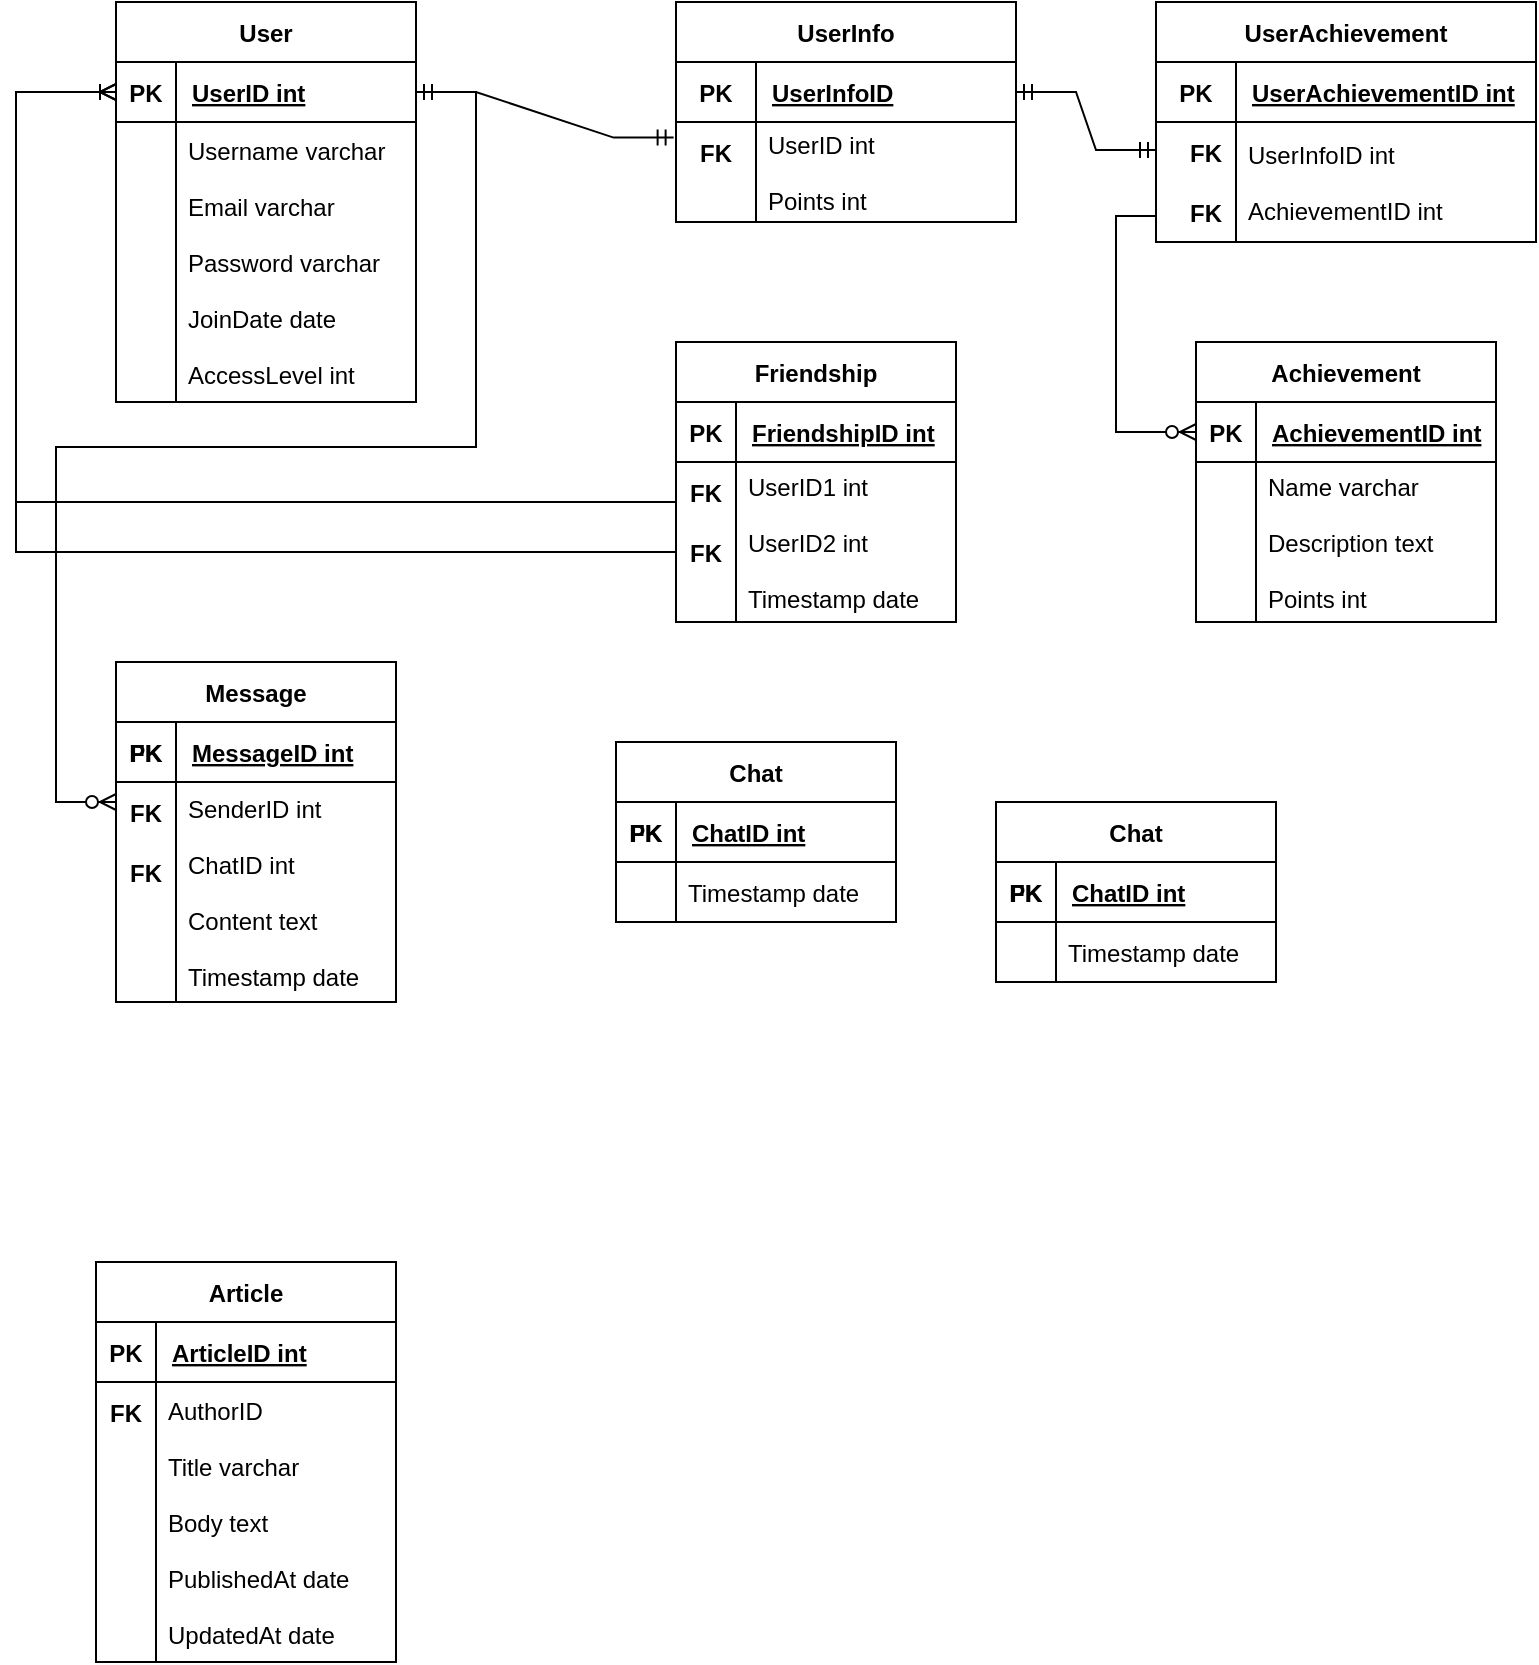<mxfile version="23.1.3" type="device">
  <diagram id="R2lEEEUBdFMjLlhIrx00" name="Page-1">
    <mxGraphModel dx="3774" dy="1178" grid="1" gridSize="10" guides="1" tooltips="1" connect="1" arrows="1" fold="1" page="1" pageScale="1" pageWidth="850" pageHeight="1100" math="0" shadow="0" extFonts="Permanent Marker^https://fonts.googleapis.com/css?family=Permanent+Marker">
      <root>
        <mxCell id="0" />
        <mxCell id="1" parent="0" />
        <mxCell id="C-vyLk0tnHw3VtMMgP7b-23" value="User" style="shape=table;startSize=30;container=1;collapsible=1;childLayout=tableLayout;fixedRows=1;rowLines=0;fontStyle=1;align=center;resizeLast=1;" parent="1" vertex="1">
          <mxGeometry x="-1580" y="40" width="150" height="200" as="geometry" />
        </mxCell>
        <mxCell id="C-vyLk0tnHw3VtMMgP7b-24" value="" style="shape=partialRectangle;collapsible=0;dropTarget=0;pointerEvents=0;fillColor=none;points=[[0,0.5],[1,0.5]];portConstraint=eastwest;top=0;left=0;right=0;bottom=1;" parent="C-vyLk0tnHw3VtMMgP7b-23" vertex="1">
          <mxGeometry y="30" width="150" height="30" as="geometry" />
        </mxCell>
        <mxCell id="C-vyLk0tnHw3VtMMgP7b-25" value="PK" style="shape=partialRectangle;overflow=hidden;connectable=0;fillColor=none;top=0;left=0;bottom=0;right=0;fontStyle=1;" parent="C-vyLk0tnHw3VtMMgP7b-24" vertex="1">
          <mxGeometry width="30" height="30" as="geometry">
            <mxRectangle width="30" height="30" as="alternateBounds" />
          </mxGeometry>
        </mxCell>
        <mxCell id="C-vyLk0tnHw3VtMMgP7b-26" value="UserID int" style="shape=partialRectangle;overflow=hidden;connectable=0;fillColor=none;top=0;left=0;bottom=0;right=0;align=left;spacingLeft=6;fontStyle=5;" parent="C-vyLk0tnHw3VtMMgP7b-24" vertex="1">
          <mxGeometry x="30" width="120" height="30" as="geometry">
            <mxRectangle width="120" height="30" as="alternateBounds" />
          </mxGeometry>
        </mxCell>
        <mxCell id="C-vyLk0tnHw3VtMMgP7b-27" value="" style="shape=partialRectangle;collapsible=0;dropTarget=0;pointerEvents=0;fillColor=none;points=[[0,0.5],[1,0.5]];portConstraint=eastwest;top=0;left=0;right=0;bottom=0;" parent="C-vyLk0tnHw3VtMMgP7b-23" vertex="1">
          <mxGeometry y="60" width="150" height="140" as="geometry" />
        </mxCell>
        <mxCell id="C-vyLk0tnHw3VtMMgP7b-28" value="" style="shape=partialRectangle;overflow=hidden;connectable=0;fillColor=none;top=0;left=0;bottom=0;right=0;" parent="C-vyLk0tnHw3VtMMgP7b-27" vertex="1">
          <mxGeometry width="30" height="140" as="geometry">
            <mxRectangle width="30" height="140" as="alternateBounds" />
          </mxGeometry>
        </mxCell>
        <mxCell id="C-vyLk0tnHw3VtMMgP7b-29" value="Username varchar&#xa;&#xa;Email varchar&#xa;&#xa;Password varchar&#xa;&#xa;JoinDate date&#xa;&#xa;AccessLevel int" style="shape=partialRectangle;overflow=hidden;connectable=0;fillColor=none;top=0;left=0;bottom=0;right=0;align=left;spacingLeft=6;spacingTop=0;spacing=0;horizontal=1;spacingBottom=0;" parent="C-vyLk0tnHw3VtMMgP7b-27" vertex="1">
          <mxGeometry x="30" width="120" height="140" as="geometry">
            <mxRectangle width="120" height="140" as="alternateBounds" />
          </mxGeometry>
        </mxCell>
        <mxCell id="DeFABWRYfNXEPVZSCu6M-2" value="UserInfo" style="shape=table;startSize=30;container=1;collapsible=1;childLayout=tableLayout;fixedRows=1;rowLines=0;fontStyle=1;align=center;resizeLast=1;" vertex="1" parent="1">
          <mxGeometry x="-1300" y="40" width="170" height="110" as="geometry" />
        </mxCell>
        <mxCell id="DeFABWRYfNXEPVZSCu6M-3" value="" style="shape=partialRectangle;collapsible=0;dropTarget=0;pointerEvents=0;fillColor=none;points=[[0,0.5],[1,0.5]];portConstraint=eastwest;top=0;left=0;right=0;bottom=1;" vertex="1" parent="DeFABWRYfNXEPVZSCu6M-2">
          <mxGeometry y="30" width="170" height="30" as="geometry" />
        </mxCell>
        <mxCell id="DeFABWRYfNXEPVZSCu6M-4" value="PK" style="shape=partialRectangle;overflow=hidden;connectable=0;fillColor=none;top=0;left=0;bottom=0;right=0;fontStyle=1;" vertex="1" parent="DeFABWRYfNXEPVZSCu6M-3">
          <mxGeometry width="40" height="30" as="geometry">
            <mxRectangle width="40" height="30" as="alternateBounds" />
          </mxGeometry>
        </mxCell>
        <mxCell id="DeFABWRYfNXEPVZSCu6M-5" value="UserInfoID" style="shape=partialRectangle;overflow=hidden;connectable=0;fillColor=none;top=0;left=0;bottom=0;right=0;align=left;spacingLeft=6;fontStyle=5;" vertex="1" parent="DeFABWRYfNXEPVZSCu6M-3">
          <mxGeometry x="40" width="130" height="30" as="geometry">
            <mxRectangle width="130" height="30" as="alternateBounds" />
          </mxGeometry>
        </mxCell>
        <mxCell id="DeFABWRYfNXEPVZSCu6M-6" value="" style="shape=partialRectangle;collapsible=0;dropTarget=0;pointerEvents=0;fillColor=none;points=[[0,0.5],[1,0.5]];portConstraint=eastwest;top=0;left=0;right=0;bottom=0;" vertex="1" parent="DeFABWRYfNXEPVZSCu6M-2">
          <mxGeometry y="60" width="170" height="50" as="geometry" />
        </mxCell>
        <mxCell id="DeFABWRYfNXEPVZSCu6M-7" value="" style="shape=partialRectangle;overflow=hidden;connectable=0;fillColor=none;top=0;left=0;bottom=0;right=0;" vertex="1" parent="DeFABWRYfNXEPVZSCu6M-6">
          <mxGeometry width="40" height="50" as="geometry">
            <mxRectangle width="40" height="50" as="alternateBounds" />
          </mxGeometry>
        </mxCell>
        <mxCell id="DeFABWRYfNXEPVZSCu6M-8" value="UserID int&#xa;&#xa;Points int" style="shape=partialRectangle;overflow=hidden;connectable=0;fillColor=none;top=0;left=0;bottom=0;right=0;align=left;spacingLeft=6;spacingTop=0;spacing=0;horizontal=1;spacingBottom=0;" vertex="1" parent="DeFABWRYfNXEPVZSCu6M-6">
          <mxGeometry x="40" width="130" height="50" as="geometry">
            <mxRectangle width="130" height="50" as="alternateBounds" />
          </mxGeometry>
        </mxCell>
        <mxCell id="DeFABWRYfNXEPVZSCu6M-16" value="FK" style="shape=partialRectangle;overflow=hidden;connectable=0;fillColor=none;top=0;left=0;bottom=0;right=0;fontStyle=1;" vertex="1" parent="1">
          <mxGeometry x="-1580" y="400" width="30" height="30" as="geometry">
            <mxRectangle width="30" height="30" as="alternateBounds" />
          </mxGeometry>
        </mxCell>
        <mxCell id="DeFABWRYfNXEPVZSCu6M-18" value="Friendship" style="shape=table;startSize=30;container=1;collapsible=1;childLayout=tableLayout;fixedRows=1;rowLines=0;fontStyle=1;align=center;resizeLast=1;" vertex="1" parent="1">
          <mxGeometry x="-1300" y="210" width="140" height="140" as="geometry" />
        </mxCell>
        <mxCell id="DeFABWRYfNXEPVZSCu6M-19" value="" style="shape=partialRectangle;collapsible=0;dropTarget=0;pointerEvents=0;fillColor=none;points=[[0,0.5],[1,0.5]];portConstraint=eastwest;top=0;left=0;right=0;bottom=1;" vertex="1" parent="DeFABWRYfNXEPVZSCu6M-18">
          <mxGeometry y="30" width="140" height="30" as="geometry" />
        </mxCell>
        <mxCell id="DeFABWRYfNXEPVZSCu6M-20" value="PK" style="shape=partialRectangle;overflow=hidden;connectable=0;fillColor=none;top=0;left=0;bottom=0;right=0;fontStyle=1;" vertex="1" parent="DeFABWRYfNXEPVZSCu6M-19">
          <mxGeometry width="30" height="30" as="geometry">
            <mxRectangle width="30" height="30" as="alternateBounds" />
          </mxGeometry>
        </mxCell>
        <mxCell id="DeFABWRYfNXEPVZSCu6M-21" value="FriendshipID int" style="shape=partialRectangle;overflow=hidden;connectable=0;fillColor=none;top=0;left=0;bottom=0;right=0;align=left;spacingLeft=6;fontStyle=5;" vertex="1" parent="DeFABWRYfNXEPVZSCu6M-19">
          <mxGeometry x="30" width="110" height="30" as="geometry">
            <mxRectangle width="110" height="30" as="alternateBounds" />
          </mxGeometry>
        </mxCell>
        <mxCell id="DeFABWRYfNXEPVZSCu6M-22" value="" style="shape=partialRectangle;collapsible=0;dropTarget=0;pointerEvents=0;fillColor=none;points=[[0,0.5],[1,0.5]];portConstraint=eastwest;top=0;left=0;right=0;bottom=0;" vertex="1" parent="DeFABWRYfNXEPVZSCu6M-18">
          <mxGeometry y="60" width="140" height="80" as="geometry" />
        </mxCell>
        <mxCell id="DeFABWRYfNXEPVZSCu6M-23" value="" style="shape=partialRectangle;overflow=hidden;connectable=0;fillColor=none;top=0;left=0;bottom=0;right=0;" vertex="1" parent="DeFABWRYfNXEPVZSCu6M-22">
          <mxGeometry width="30" height="80" as="geometry">
            <mxRectangle width="30" height="80" as="alternateBounds" />
          </mxGeometry>
        </mxCell>
        <mxCell id="DeFABWRYfNXEPVZSCu6M-24" value="UserID1 int&#xa;&#xa;UserID2 int&#xa;&#xa;Timestamp date" style="shape=partialRectangle;overflow=hidden;connectable=0;fillColor=none;top=0;left=0;bottom=0;right=0;align=left;spacingLeft=6;spacingTop=0;spacing=0;horizontal=1;spacingBottom=0;" vertex="1" parent="DeFABWRYfNXEPVZSCu6M-22">
          <mxGeometry x="30" width="110" height="80" as="geometry">
            <mxRectangle width="110" height="80" as="alternateBounds" />
          </mxGeometry>
        </mxCell>
        <mxCell id="DeFABWRYfNXEPVZSCu6M-25" value="FK" style="shape=partialRectangle;overflow=hidden;connectable=0;fillColor=none;top=0;left=0;bottom=0;right=0;fontStyle=1;" vertex="1" parent="1">
          <mxGeometry x="-1300" y="270" width="30" height="30" as="geometry">
            <mxRectangle width="30" height="30" as="alternateBounds" />
          </mxGeometry>
        </mxCell>
        <mxCell id="DeFABWRYfNXEPVZSCu6M-26" value="FK" style="shape=partialRectangle;overflow=hidden;connectable=0;fillColor=none;top=0;left=0;bottom=0;right=0;fontStyle=1;" vertex="1" parent="1">
          <mxGeometry x="-1300" y="300" width="30" height="30" as="geometry">
            <mxRectangle width="30" height="30" as="alternateBounds" />
          </mxGeometry>
        </mxCell>
        <mxCell id="DeFABWRYfNXEPVZSCu6M-36" value="Achievement" style="shape=table;startSize=30;container=1;collapsible=1;childLayout=tableLayout;fixedRows=1;rowLines=0;fontStyle=1;align=center;resizeLast=1;" vertex="1" parent="1">
          <mxGeometry x="-1040" y="210" width="150" height="140" as="geometry" />
        </mxCell>
        <mxCell id="DeFABWRYfNXEPVZSCu6M-37" value="" style="shape=partialRectangle;collapsible=0;dropTarget=0;pointerEvents=0;fillColor=none;points=[[0,0.5],[1,0.5]];portConstraint=eastwest;top=0;left=0;right=0;bottom=1;" vertex="1" parent="DeFABWRYfNXEPVZSCu6M-36">
          <mxGeometry y="30" width="150" height="30" as="geometry" />
        </mxCell>
        <mxCell id="DeFABWRYfNXEPVZSCu6M-38" value="PK" style="shape=partialRectangle;overflow=hidden;connectable=0;fillColor=none;top=0;left=0;bottom=0;right=0;fontStyle=1;" vertex="1" parent="DeFABWRYfNXEPVZSCu6M-37">
          <mxGeometry width="30" height="30" as="geometry">
            <mxRectangle width="30" height="30" as="alternateBounds" />
          </mxGeometry>
        </mxCell>
        <mxCell id="DeFABWRYfNXEPVZSCu6M-39" value="AchievementID int" style="shape=partialRectangle;overflow=hidden;connectable=0;fillColor=none;top=0;left=0;bottom=0;right=0;align=left;spacingLeft=6;fontStyle=5;" vertex="1" parent="DeFABWRYfNXEPVZSCu6M-37">
          <mxGeometry x="30" width="120" height="30" as="geometry">
            <mxRectangle width="120" height="30" as="alternateBounds" />
          </mxGeometry>
        </mxCell>
        <mxCell id="DeFABWRYfNXEPVZSCu6M-40" value="" style="shape=partialRectangle;collapsible=0;dropTarget=0;pointerEvents=0;fillColor=none;points=[[0,0.5],[1,0.5]];portConstraint=eastwest;top=0;left=0;right=0;bottom=0;" vertex="1" parent="DeFABWRYfNXEPVZSCu6M-36">
          <mxGeometry y="60" width="150" height="80" as="geometry" />
        </mxCell>
        <mxCell id="DeFABWRYfNXEPVZSCu6M-41" value="" style="shape=partialRectangle;overflow=hidden;connectable=0;fillColor=none;top=0;left=0;bottom=0;right=0;" vertex="1" parent="DeFABWRYfNXEPVZSCu6M-40">
          <mxGeometry width="30" height="80" as="geometry">
            <mxRectangle width="30" height="80" as="alternateBounds" />
          </mxGeometry>
        </mxCell>
        <mxCell id="DeFABWRYfNXEPVZSCu6M-42" value="Name varchar&#xa;&#xa;Description text&#xa;&#xa;Points int" style="shape=partialRectangle;overflow=hidden;connectable=0;fillColor=none;top=0;left=0;bottom=0;right=0;align=left;spacingLeft=6;spacingTop=0;spacing=0;horizontal=1;spacingBottom=0;" vertex="1" parent="DeFABWRYfNXEPVZSCu6M-40">
          <mxGeometry x="30" width="120" height="80" as="geometry">
            <mxRectangle width="120" height="80" as="alternateBounds" />
          </mxGeometry>
        </mxCell>
        <mxCell id="DeFABWRYfNXEPVZSCu6M-60" value="UserAchievement" style="shape=table;startSize=30;container=1;collapsible=1;childLayout=tableLayout;fixedRows=1;rowLines=0;fontStyle=1;align=center;resizeLast=1;" vertex="1" parent="1">
          <mxGeometry x="-1060" y="40" width="190" height="120" as="geometry" />
        </mxCell>
        <mxCell id="DeFABWRYfNXEPVZSCu6M-61" value="" style="shape=partialRectangle;collapsible=0;dropTarget=0;pointerEvents=0;fillColor=none;points=[[0,0.5],[1,0.5]];portConstraint=eastwest;top=0;left=0;right=0;bottom=1;" vertex="1" parent="DeFABWRYfNXEPVZSCu6M-60">
          <mxGeometry y="30" width="190" height="30" as="geometry" />
        </mxCell>
        <mxCell id="DeFABWRYfNXEPVZSCu6M-62" value="PK" style="shape=partialRectangle;overflow=hidden;connectable=0;fillColor=none;top=0;left=0;bottom=0;right=0;fontStyle=1;" vertex="1" parent="DeFABWRYfNXEPVZSCu6M-61">
          <mxGeometry width="40" height="30" as="geometry">
            <mxRectangle width="40" height="30" as="alternateBounds" />
          </mxGeometry>
        </mxCell>
        <mxCell id="DeFABWRYfNXEPVZSCu6M-63" value="UserAchievementID int" style="shape=partialRectangle;overflow=hidden;connectable=0;fillColor=none;top=0;left=0;bottom=0;right=0;align=left;spacingLeft=6;fontStyle=5;" vertex="1" parent="DeFABWRYfNXEPVZSCu6M-61">
          <mxGeometry x="40" width="150" height="30" as="geometry">
            <mxRectangle width="150" height="30" as="alternateBounds" />
          </mxGeometry>
        </mxCell>
        <mxCell id="DeFABWRYfNXEPVZSCu6M-64" value="" style="shape=partialRectangle;collapsible=0;dropTarget=0;pointerEvents=0;fillColor=none;points=[[0,0.5],[1,0.5]];portConstraint=eastwest;top=0;left=0;right=0;bottom=0;" vertex="1" parent="DeFABWRYfNXEPVZSCu6M-60">
          <mxGeometry y="60" width="190" height="60" as="geometry" />
        </mxCell>
        <mxCell id="DeFABWRYfNXEPVZSCu6M-65" value="" style="shape=partialRectangle;overflow=hidden;connectable=0;fillColor=none;top=0;left=0;bottom=0;right=0;" vertex="1" parent="DeFABWRYfNXEPVZSCu6M-64">
          <mxGeometry width="40" height="60" as="geometry">
            <mxRectangle width="40" height="60" as="alternateBounds" />
          </mxGeometry>
        </mxCell>
        <mxCell id="DeFABWRYfNXEPVZSCu6M-66" value="UserInfoID int&#xa;&#xa;AchievementID int" style="shape=partialRectangle;overflow=hidden;connectable=0;fillColor=none;top=0;left=0;bottom=0;right=0;align=left;spacingLeft=6;spacingTop=0;spacing=0;horizontal=1;spacingBottom=0;" vertex="1" parent="DeFABWRYfNXEPVZSCu6M-64">
          <mxGeometry x="40" width="150" height="60" as="geometry">
            <mxRectangle width="150" height="60" as="alternateBounds" />
          </mxGeometry>
        </mxCell>
        <mxCell id="DeFABWRYfNXEPVZSCu6M-71" value="FK" style="shape=partialRectangle;overflow=hidden;connectable=0;fillColor=none;top=0;left=0;bottom=0;right=0;fontStyle=1;" vertex="1" parent="1">
          <mxGeometry x="-1050" y="100" width="30" height="30" as="geometry">
            <mxRectangle width="30" height="30" as="alternateBounds" />
          </mxGeometry>
        </mxCell>
        <mxCell id="DeFABWRYfNXEPVZSCu6M-72" value="Article" style="shape=table;startSize=30;container=1;collapsible=1;childLayout=tableLayout;fixedRows=1;rowLines=0;fontStyle=1;align=center;resizeLast=1;" vertex="1" parent="1">
          <mxGeometry x="-1590" y="670" width="150" height="200" as="geometry" />
        </mxCell>
        <mxCell id="DeFABWRYfNXEPVZSCu6M-73" value="" style="shape=partialRectangle;collapsible=0;dropTarget=0;pointerEvents=0;fillColor=none;points=[[0,0.5],[1,0.5]];portConstraint=eastwest;top=0;left=0;right=0;bottom=1;" vertex="1" parent="DeFABWRYfNXEPVZSCu6M-72">
          <mxGeometry y="30" width="150" height="30" as="geometry" />
        </mxCell>
        <mxCell id="DeFABWRYfNXEPVZSCu6M-74" value="PK" style="shape=partialRectangle;overflow=hidden;connectable=0;fillColor=none;top=0;left=0;bottom=0;right=0;fontStyle=1;" vertex="1" parent="DeFABWRYfNXEPVZSCu6M-73">
          <mxGeometry width="30" height="30" as="geometry">
            <mxRectangle width="30" height="30" as="alternateBounds" />
          </mxGeometry>
        </mxCell>
        <mxCell id="DeFABWRYfNXEPVZSCu6M-75" value="ArticleID int" style="shape=partialRectangle;overflow=hidden;connectable=0;fillColor=none;top=0;left=0;bottom=0;right=0;align=left;spacingLeft=6;fontStyle=5;" vertex="1" parent="DeFABWRYfNXEPVZSCu6M-73">
          <mxGeometry x="30" width="120" height="30" as="geometry">
            <mxRectangle width="120" height="30" as="alternateBounds" />
          </mxGeometry>
        </mxCell>
        <mxCell id="DeFABWRYfNXEPVZSCu6M-76" value="" style="shape=partialRectangle;collapsible=0;dropTarget=0;pointerEvents=0;fillColor=none;points=[[0,0.5],[1,0.5]];portConstraint=eastwest;top=0;left=0;right=0;bottom=0;" vertex="1" parent="DeFABWRYfNXEPVZSCu6M-72">
          <mxGeometry y="60" width="150" height="140" as="geometry" />
        </mxCell>
        <mxCell id="DeFABWRYfNXEPVZSCu6M-77" value="" style="shape=partialRectangle;overflow=hidden;connectable=0;fillColor=none;top=0;left=0;bottom=0;right=0;" vertex="1" parent="DeFABWRYfNXEPVZSCu6M-76">
          <mxGeometry width="30" height="140" as="geometry">
            <mxRectangle width="30" height="140" as="alternateBounds" />
          </mxGeometry>
        </mxCell>
        <mxCell id="DeFABWRYfNXEPVZSCu6M-78" value="AuthorID&#xa;&#xa;Title varchar&#xa;&#xa;Body text&#xa;&#xa;PublishedAt date&#xa;&#xa;UpdatedAt date" style="shape=partialRectangle;overflow=hidden;connectable=0;fillColor=none;top=0;left=0;bottom=0;right=0;align=left;spacingLeft=6;spacingTop=0;spacing=0;horizontal=1;spacingBottom=0;" vertex="1" parent="DeFABWRYfNXEPVZSCu6M-76">
          <mxGeometry x="30" width="120" height="140" as="geometry">
            <mxRectangle width="120" height="140" as="alternateBounds" />
          </mxGeometry>
        </mxCell>
        <mxCell id="DeFABWRYfNXEPVZSCu6M-80" value="" style="shape=partialRectangle;overflow=hidden;connectable=0;fillColor=none;top=0;left=0;bottom=0;right=0;fontStyle=1;" vertex="1" parent="1">
          <mxGeometry x="-1295" y="130" width="30" height="30" as="geometry">
            <mxRectangle width="30" height="30" as="alternateBounds" />
          </mxGeometry>
        </mxCell>
        <mxCell id="DeFABWRYfNXEPVZSCu6M-9" value="Message" style="shape=table;startSize=30;container=1;collapsible=1;childLayout=tableLayout;fixedRows=1;rowLines=0;fontStyle=1;align=center;resizeLast=1;" vertex="1" parent="1">
          <mxGeometry x="-1580" y="370" width="140" height="170" as="geometry" />
        </mxCell>
        <mxCell id="DeFABWRYfNXEPVZSCu6M-10" value="" style="shape=partialRectangle;collapsible=0;dropTarget=0;pointerEvents=0;fillColor=none;points=[[0,0.5],[1,0.5]];portConstraint=eastwest;top=0;left=0;right=0;bottom=1;" vertex="1" parent="DeFABWRYfNXEPVZSCu6M-9">
          <mxGeometry y="30" width="140" height="30" as="geometry" />
        </mxCell>
        <mxCell id="DeFABWRYfNXEPVZSCu6M-11" value="PK" style="shape=partialRectangle;overflow=hidden;connectable=0;fillColor=none;top=0;left=0;bottom=0;right=0;fontStyle=1;" vertex="1" parent="DeFABWRYfNXEPVZSCu6M-10">
          <mxGeometry width="30" height="30" as="geometry">
            <mxRectangle width="30" height="30" as="alternateBounds" />
          </mxGeometry>
        </mxCell>
        <mxCell id="DeFABWRYfNXEPVZSCu6M-12" value="MessageID int" style="shape=partialRectangle;overflow=hidden;connectable=0;fillColor=none;top=0;left=0;bottom=0;right=0;align=left;spacingLeft=6;fontStyle=5;" vertex="1" parent="DeFABWRYfNXEPVZSCu6M-10">
          <mxGeometry x="30" width="110" height="30" as="geometry">
            <mxRectangle width="110" height="30" as="alternateBounds" />
          </mxGeometry>
        </mxCell>
        <mxCell id="DeFABWRYfNXEPVZSCu6M-13" value="" style="shape=partialRectangle;collapsible=0;dropTarget=0;pointerEvents=0;fillColor=none;points=[[0,0.5],[1,0.5]];portConstraint=eastwest;top=0;left=0;right=0;bottom=0;" vertex="1" parent="DeFABWRYfNXEPVZSCu6M-9">
          <mxGeometry y="60" width="140" height="110" as="geometry" />
        </mxCell>
        <mxCell id="DeFABWRYfNXEPVZSCu6M-14" value="" style="shape=partialRectangle;overflow=hidden;connectable=0;fillColor=none;top=0;left=0;bottom=0;right=0;" vertex="1" parent="DeFABWRYfNXEPVZSCu6M-13">
          <mxGeometry width="30" height="110" as="geometry">
            <mxRectangle width="30" height="110" as="alternateBounds" />
          </mxGeometry>
        </mxCell>
        <mxCell id="DeFABWRYfNXEPVZSCu6M-15" value="SenderID int&#xa;&#xa;ChatID int&#xa;&#xa;Content text&#xa;&#xa;Timestamp date" style="shape=partialRectangle;overflow=hidden;connectable=0;fillColor=none;top=0;left=0;bottom=0;right=0;align=left;spacingLeft=6;spacingTop=0;spacing=0;horizontal=1;spacingBottom=0;" vertex="1" parent="DeFABWRYfNXEPVZSCu6M-13">
          <mxGeometry x="30" width="110" height="110" as="geometry">
            <mxRectangle width="110" height="110" as="alternateBounds" />
          </mxGeometry>
        </mxCell>
        <mxCell id="DeFABWRYfNXEPVZSCu6M-81" value="FK" style="shape=partialRectangle;overflow=hidden;connectable=0;fillColor=none;top=0;left=0;bottom=0;right=0;fontStyle=1;" vertex="1" parent="1">
          <mxGeometry x="-1580" y="430" width="30" height="30" as="geometry">
            <mxRectangle width="30" height="30" as="alternateBounds" />
          </mxGeometry>
        </mxCell>
        <mxCell id="DeFABWRYfNXEPVZSCu6M-82" value="FK" style="shape=partialRectangle;overflow=hidden;connectable=0;fillColor=none;top=0;left=0;bottom=0;right=0;fontStyle=1;" vertex="1" parent="1">
          <mxGeometry x="-1580" y="460" width="30" height="30" as="geometry">
            <mxRectangle width="30" height="30" as="alternateBounds" />
          </mxGeometry>
        </mxCell>
        <mxCell id="DeFABWRYfNXEPVZSCu6M-83" value="FK" style="shape=partialRectangle;overflow=hidden;connectable=0;fillColor=none;top=0;left=0;bottom=0;right=0;fontStyle=1;" vertex="1" parent="1">
          <mxGeometry x="-1590" y="730" width="30" height="30" as="geometry">
            <mxRectangle width="30" height="30" as="alternateBounds" />
          </mxGeometry>
        </mxCell>
        <mxCell id="DeFABWRYfNXEPVZSCu6M-86" value="" style="edgeStyle=entityRelationEdgeStyle;fontSize=12;html=1;endArrow=ERzeroToMany;endFill=1;rounded=0;exitX=1;exitY=0.5;exitDx=0;exitDy=0;" edge="1" parent="1" source="C-vyLk0tnHw3VtMMgP7b-24">
          <mxGeometry width="100" height="100" relative="1" as="geometry">
            <mxPoint x="-1430" y="90" as="sourcePoint" />
            <mxPoint x="-1580" y="440" as="targetPoint" />
            <Array as="points">
              <mxPoint x="-1420" y="440" />
            </Array>
          </mxGeometry>
        </mxCell>
        <mxCell id="DeFABWRYfNXEPVZSCu6M-87" value="" style="edgeStyle=entityRelationEdgeStyle;fontSize=12;html=1;endArrow=ERmandOne;startArrow=ERmandOne;rounded=0;entryX=-0.007;entryY=0.156;entryDx=0;entryDy=0;entryPerimeter=0;exitX=1;exitY=0.5;exitDx=0;exitDy=0;" edge="1" parent="1" source="C-vyLk0tnHw3VtMMgP7b-24" target="DeFABWRYfNXEPVZSCu6M-6">
          <mxGeometry width="100" height="100" relative="1" as="geometry">
            <mxPoint x="-1430" y="90" as="sourcePoint" />
            <mxPoint x="-1320" y="150" as="targetPoint" />
          </mxGeometry>
        </mxCell>
        <mxCell id="DeFABWRYfNXEPVZSCu6M-88" value="" style="edgeStyle=entityRelationEdgeStyle;fontSize=12;html=1;endArrow=ERmandOne;startArrow=ERmandOne;rounded=0;entryX=0;entryY=0.233;entryDx=0;entryDy=0;entryPerimeter=0;exitX=1;exitY=0.5;exitDx=0;exitDy=0;" edge="1" parent="1" source="DeFABWRYfNXEPVZSCu6M-3" target="DeFABWRYfNXEPVZSCu6M-64">
          <mxGeometry width="100" height="100" relative="1" as="geometry">
            <mxPoint x="-1160" y="90" as="sourcePoint" />
            <mxPoint x="-1060" y="-10" as="targetPoint" />
          </mxGeometry>
        </mxCell>
        <mxCell id="DeFABWRYfNXEPVZSCu6M-89" value="FK" style="shape=partialRectangle;overflow=hidden;connectable=0;fillColor=none;top=0;left=0;bottom=0;right=0;fontStyle=1;" vertex="1" parent="1">
          <mxGeometry x="-1295" y="100" width="30" height="30" as="geometry">
            <mxRectangle width="30" height="30" as="alternateBounds" />
          </mxGeometry>
        </mxCell>
        <mxCell id="DeFABWRYfNXEPVZSCu6M-93" value="FK" style="shape=partialRectangle;overflow=hidden;connectable=0;fillColor=none;top=0;left=0;bottom=0;right=0;fontStyle=1;" vertex="1" parent="1">
          <mxGeometry x="-1050" y="130" width="30" height="30" as="geometry">
            <mxRectangle width="30" height="30" as="alternateBounds" />
          </mxGeometry>
        </mxCell>
        <mxCell id="DeFABWRYfNXEPVZSCu6M-94" value="" style="edgeStyle=elbowEdgeStyle;fontSize=12;html=1;endArrow=ERzeroToMany;endFill=1;rounded=0;entryX=0;entryY=0.5;entryDx=0;entryDy=0;exitX=0;exitY=0.783;exitDx=0;exitDy=0;exitPerimeter=0;" edge="1" parent="1" source="DeFABWRYfNXEPVZSCu6M-64" target="DeFABWRYfNXEPVZSCu6M-37">
          <mxGeometry width="100" height="100" relative="1" as="geometry">
            <mxPoint x="-1100" y="170" as="sourcePoint" />
            <mxPoint x="-1040" y="260" as="targetPoint" />
            <Array as="points">
              <mxPoint x="-1080" y="200" />
            </Array>
          </mxGeometry>
        </mxCell>
        <mxCell id="DeFABWRYfNXEPVZSCu6M-95" value="" style="edgeStyle=elbowEdgeStyle;fontSize=12;html=1;endArrow=ERoneToMany;rounded=0;entryX=0;entryY=0.5;entryDx=0;entryDy=0;" edge="1" parent="1" target="C-vyLk0tnHw3VtMMgP7b-24">
          <mxGeometry width="100" height="100" relative="1" as="geometry">
            <mxPoint x="-1300" y="290" as="sourcePoint" />
            <mxPoint x="-1640" y="190" as="targetPoint" />
            <Array as="points">
              <mxPoint x="-1630" y="190" />
            </Array>
          </mxGeometry>
        </mxCell>
        <mxCell id="DeFABWRYfNXEPVZSCu6M-97" value="" style="edgeStyle=elbowEdgeStyle;fontSize=12;html=1;endArrow=ERoneToMany;rounded=0;entryX=0;entryY=0.5;entryDx=0;entryDy=0;" edge="1" parent="1" target="C-vyLk0tnHw3VtMMgP7b-24">
          <mxGeometry width="100" height="100" relative="1" as="geometry">
            <mxPoint x="-1300" y="315" as="sourcePoint" />
            <mxPoint x="-1580" y="110" as="targetPoint" />
            <Array as="points">
              <mxPoint x="-1630" y="215" />
            </Array>
          </mxGeometry>
        </mxCell>
        <mxCell id="DeFABWRYfNXEPVZSCu6M-98" value="FK" style="shape=partialRectangle;overflow=hidden;connectable=0;fillColor=none;top=0;left=0;bottom=0;right=0;fontStyle=1;" vertex="1" parent="1">
          <mxGeometry x="-1330" y="440" width="30" height="30" as="geometry">
            <mxRectangle width="30" height="30" as="alternateBounds" />
          </mxGeometry>
        </mxCell>
        <mxCell id="DeFABWRYfNXEPVZSCu6M-99" value="Chat" style="shape=table;startSize=30;container=1;collapsible=1;childLayout=tableLayout;fixedRows=1;rowLines=0;fontStyle=1;align=center;resizeLast=1;" vertex="1" parent="1">
          <mxGeometry x="-1330" y="410" width="140" height="90" as="geometry" />
        </mxCell>
        <mxCell id="DeFABWRYfNXEPVZSCu6M-100" value="" style="shape=partialRectangle;collapsible=0;dropTarget=0;pointerEvents=0;fillColor=none;points=[[0,0.5],[1,0.5]];portConstraint=eastwest;top=0;left=0;right=0;bottom=1;" vertex="1" parent="DeFABWRYfNXEPVZSCu6M-99">
          <mxGeometry y="30" width="140" height="30" as="geometry" />
        </mxCell>
        <mxCell id="DeFABWRYfNXEPVZSCu6M-101" value="PK" style="shape=partialRectangle;overflow=hidden;connectable=0;fillColor=none;top=0;left=0;bottom=0;right=0;fontStyle=1;" vertex="1" parent="DeFABWRYfNXEPVZSCu6M-100">
          <mxGeometry width="30" height="30" as="geometry">
            <mxRectangle width="30" height="30" as="alternateBounds" />
          </mxGeometry>
        </mxCell>
        <mxCell id="DeFABWRYfNXEPVZSCu6M-102" value="ChatID int" style="shape=partialRectangle;overflow=hidden;connectable=0;fillColor=none;top=0;left=0;bottom=0;right=0;align=left;spacingLeft=6;fontStyle=5;" vertex="1" parent="DeFABWRYfNXEPVZSCu6M-100">
          <mxGeometry x="30" width="110" height="30" as="geometry">
            <mxRectangle width="110" height="30" as="alternateBounds" />
          </mxGeometry>
        </mxCell>
        <mxCell id="DeFABWRYfNXEPVZSCu6M-103" value="" style="shape=partialRectangle;collapsible=0;dropTarget=0;pointerEvents=0;fillColor=none;points=[[0,0.5],[1,0.5]];portConstraint=eastwest;top=0;left=0;right=0;bottom=0;" vertex="1" parent="DeFABWRYfNXEPVZSCu6M-99">
          <mxGeometry y="60" width="140" height="30" as="geometry" />
        </mxCell>
        <mxCell id="DeFABWRYfNXEPVZSCu6M-104" value="" style="shape=partialRectangle;overflow=hidden;connectable=0;fillColor=none;top=0;left=0;bottom=0;right=0;" vertex="1" parent="DeFABWRYfNXEPVZSCu6M-103">
          <mxGeometry width="30" height="30" as="geometry">
            <mxRectangle width="30" height="30" as="alternateBounds" />
          </mxGeometry>
        </mxCell>
        <mxCell id="DeFABWRYfNXEPVZSCu6M-105" value="Timestamp date" style="shape=partialRectangle;overflow=hidden;connectable=0;fillColor=none;top=0;left=0;bottom=0;right=0;align=left;spacingLeft=6;spacingTop=0;spacing=0;horizontal=1;spacingBottom=0;" vertex="1" parent="DeFABWRYfNXEPVZSCu6M-103">
          <mxGeometry x="30" width="110" height="30" as="geometry">
            <mxRectangle width="110" height="30" as="alternateBounds" />
          </mxGeometry>
        </mxCell>
        <mxCell id="DeFABWRYfNXEPVZSCu6M-109" value="FK" style="shape=partialRectangle;overflow=hidden;connectable=0;fillColor=none;top=0;left=0;bottom=0;right=0;fontStyle=1;" vertex="1" parent="1">
          <mxGeometry x="-1140" y="470" width="30" height="30" as="geometry">
            <mxRectangle width="30" height="30" as="alternateBounds" />
          </mxGeometry>
        </mxCell>
        <mxCell id="DeFABWRYfNXEPVZSCu6M-110" value="Chat" style="shape=table;startSize=30;container=1;collapsible=1;childLayout=tableLayout;fixedRows=1;rowLines=0;fontStyle=1;align=center;resizeLast=1;" vertex="1" parent="1">
          <mxGeometry x="-1140" y="440" width="140" height="90" as="geometry" />
        </mxCell>
        <mxCell id="DeFABWRYfNXEPVZSCu6M-111" value="" style="shape=partialRectangle;collapsible=0;dropTarget=0;pointerEvents=0;fillColor=none;points=[[0,0.5],[1,0.5]];portConstraint=eastwest;top=0;left=0;right=0;bottom=1;" vertex="1" parent="DeFABWRYfNXEPVZSCu6M-110">
          <mxGeometry y="30" width="140" height="30" as="geometry" />
        </mxCell>
        <mxCell id="DeFABWRYfNXEPVZSCu6M-112" value="PK" style="shape=partialRectangle;overflow=hidden;connectable=0;fillColor=none;top=0;left=0;bottom=0;right=0;fontStyle=1;" vertex="1" parent="DeFABWRYfNXEPVZSCu6M-111">
          <mxGeometry width="30" height="30" as="geometry">
            <mxRectangle width="30" height="30" as="alternateBounds" />
          </mxGeometry>
        </mxCell>
        <mxCell id="DeFABWRYfNXEPVZSCu6M-113" value="ChatID int" style="shape=partialRectangle;overflow=hidden;connectable=0;fillColor=none;top=0;left=0;bottom=0;right=0;align=left;spacingLeft=6;fontStyle=5;" vertex="1" parent="DeFABWRYfNXEPVZSCu6M-111">
          <mxGeometry x="30" width="110" height="30" as="geometry">
            <mxRectangle width="110" height="30" as="alternateBounds" />
          </mxGeometry>
        </mxCell>
        <mxCell id="DeFABWRYfNXEPVZSCu6M-114" value="" style="shape=partialRectangle;collapsible=0;dropTarget=0;pointerEvents=0;fillColor=none;points=[[0,0.5],[1,0.5]];portConstraint=eastwest;top=0;left=0;right=0;bottom=0;" vertex="1" parent="DeFABWRYfNXEPVZSCu6M-110">
          <mxGeometry y="60" width="140" height="30" as="geometry" />
        </mxCell>
        <mxCell id="DeFABWRYfNXEPVZSCu6M-115" value="" style="shape=partialRectangle;overflow=hidden;connectable=0;fillColor=none;top=0;left=0;bottom=0;right=0;" vertex="1" parent="DeFABWRYfNXEPVZSCu6M-114">
          <mxGeometry width="30" height="30" as="geometry">
            <mxRectangle width="30" height="30" as="alternateBounds" />
          </mxGeometry>
        </mxCell>
        <mxCell id="DeFABWRYfNXEPVZSCu6M-116" value="Timestamp date" style="shape=partialRectangle;overflow=hidden;connectable=0;fillColor=none;top=0;left=0;bottom=0;right=0;align=left;spacingLeft=6;spacingTop=0;spacing=0;horizontal=1;spacingBottom=0;" vertex="1" parent="DeFABWRYfNXEPVZSCu6M-114">
          <mxGeometry x="30" width="110" height="30" as="geometry">
            <mxRectangle width="110" height="30" as="alternateBounds" />
          </mxGeometry>
        </mxCell>
      </root>
    </mxGraphModel>
  </diagram>
</mxfile>

